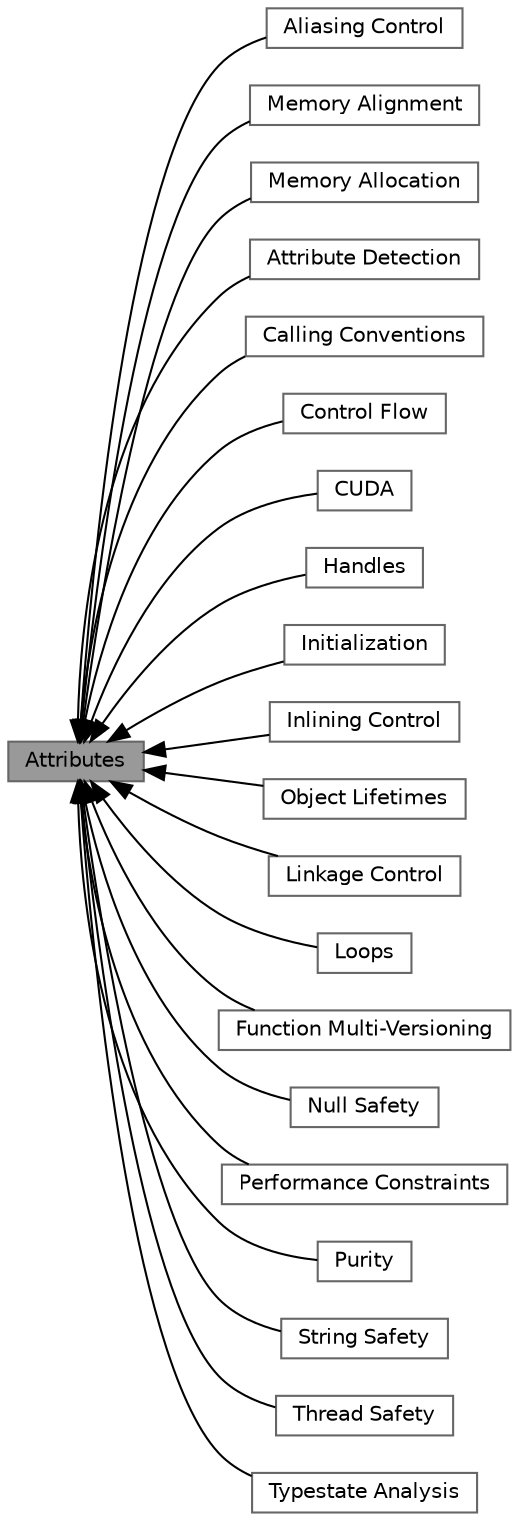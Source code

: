 digraph "Attributes"
{
 // INTERACTIVE_SVG=YES
 // LATEX_PDF_SIZE
  bgcolor="transparent";
  edge [fontname=Helvetica,fontsize=10,labelfontname=Helvetica,labelfontsize=10];
  node [fontname=Helvetica,fontsize=10,shape=box,height=0.2,width=0.4];
  rankdir=LR;
  Node10 [id="Node000010",label="Aliasing Control",height=0.2,width=0.4,color="grey40", fillcolor="white", style="filled",URL="$group__aliasing__attributes.html",tooltip=" "];
  Node13 [id="Node000013",label="Memory Alignment",height=0.2,width=0.4,color="grey40", fillcolor="white", style="filled",URL="$group__alignment__attributes.html",tooltip=" "];
  Node16 [id="Node000016",label="Memory Allocation",height=0.2,width=0.4,color="grey40", fillcolor="white", style="filled",URL="$group__allocation__attributes.html",tooltip=" "];
  Node2 [id="Node000002",label="Attribute Detection",height=0.2,width=0.4,color="grey40", fillcolor="white", style="filled",URL="$group__attribute__detection.html",tooltip=" "];
  Node1 [id="Node000001",label="Attributes",height=0.2,width=0.4,color="gray40", fillcolor="grey60", style="filled", fontcolor="black",tooltip="macros used to provide useful attributes"];
  Node5 [id="Node000005",label="Calling Conventions",height=0.2,width=0.4,color="grey40", fillcolor="white", style="filled",URL="$group__calling__convention__attributes.html",tooltip=" "];
  Node17 [id="Node000017",label="Control Flow",height=0.2,width=0.4,color="grey40", fillcolor="white", style="filled",URL="$group__control__flow__attributes.html",tooltip=" "];
  Node19 [id="Node000019",label="CUDA",height=0.2,width=0.4,color="grey40", fillcolor="white", style="filled",URL="$group__cuda__attributes.html",tooltip=" "];
  Node9 [id="Node000009",label="Handles",height=0.2,width=0.4,color="grey40", fillcolor="white", style="filled",URL="$group__handle__attributes.html",tooltip=" "];
  Node11 [id="Node000011",label="Initialization",height=0.2,width=0.4,color="grey40", fillcolor="white", style="filled",URL="$group__initialization__attributes.html",tooltip=" "];
  Node3 [id="Node000003",label="Inlining Control",height=0.2,width=0.4,color="grey40", fillcolor="white", style="filled",URL="$group__inlining__attributes.html",tooltip=" "];
  Node15 [id="Node000015",label="Object Lifetimes",height=0.2,width=0.4,color="grey40", fillcolor="white", style="filled",URL="$group__lifetime__attributes.html",tooltip=" "];
  Node6 [id="Node000006",label="Linkage Control",height=0.2,width=0.4,color="grey40", fillcolor="white", style="filled",URL="$group__linkage__attributes.html",tooltip=" "];
  Node20 [id="Node000020",label="Loops",height=0.2,width=0.4,color="grey40", fillcolor="white", style="filled",URL="$group__loop__attributes.html",tooltip=" "];
  Node4 [id="Node000004",label="Function Multi-Versioning",height=0.2,width=0.4,color="grey40", fillcolor="white", style="filled",URL="$group__multiversioning__attributes.html",tooltip=" "];
  Node18 [id="Node000018",label="Null Safety",height=0.2,width=0.4,color="grey40", fillcolor="white", style="filled",URL="$group__null__safety__attributes.html",tooltip=" "];
  Node21 [id="Node000021",label="Performance Constraints",height=0.2,width=0.4,color="grey40", fillcolor="white", style="filled",URL="$group__performance__constraint__attributes.html",tooltip=" "];
  Node12 [id="Node000012",label="Purity",height=0.2,width=0.4,color="grey40", fillcolor="white", style="filled",URL="$group__purity__attributes.html",tooltip=" "];
  Node14 [id="Node000014",label="String Safety",height=0.2,width=0.4,color="grey40", fillcolor="white", style="filled",URL="$group__string__safety__attributes.html",tooltip=" "];
  Node8 [id="Node000008",label="Thread Safety",height=0.2,width=0.4,color="grey40", fillcolor="white", style="filled",URL="$group__thread__safety__attributes.html",tooltip=" "];
  Node7 [id="Node000007",label="Typestate Analysis",height=0.2,width=0.4,color="grey40", fillcolor="white", style="filled",URL="$group__typestate__analysis.html",tooltip=" "];
  Node1->Node2 [shape=plaintext, dir="back", style="solid"];
  Node1->Node3 [shape=plaintext, dir="back", style="solid"];
  Node1->Node4 [shape=plaintext, dir="back", style="solid"];
  Node1->Node5 [shape=plaintext, dir="back", style="solid"];
  Node1->Node6 [shape=plaintext, dir="back", style="solid"];
  Node1->Node7 [shape=plaintext, dir="back", style="solid"];
  Node1->Node8 [shape=plaintext, dir="back", style="solid"];
  Node1->Node9 [shape=plaintext, dir="back", style="solid"];
  Node1->Node10 [shape=plaintext, dir="back", style="solid"];
  Node1->Node11 [shape=plaintext, dir="back", style="solid"];
  Node1->Node12 [shape=plaintext, dir="back", style="solid"];
  Node1->Node13 [shape=plaintext, dir="back", style="solid"];
  Node1->Node14 [shape=plaintext, dir="back", style="solid"];
  Node1->Node15 [shape=plaintext, dir="back", style="solid"];
  Node1->Node16 [shape=plaintext, dir="back", style="solid"];
  Node1->Node17 [shape=plaintext, dir="back", style="solid"];
  Node1->Node18 [shape=plaintext, dir="back", style="solid"];
  Node1->Node19 [shape=plaintext, dir="back", style="solid"];
  Node1->Node20 [shape=plaintext, dir="back", style="solid"];
  Node1->Node21 [shape=plaintext, dir="back", style="solid"];
}
